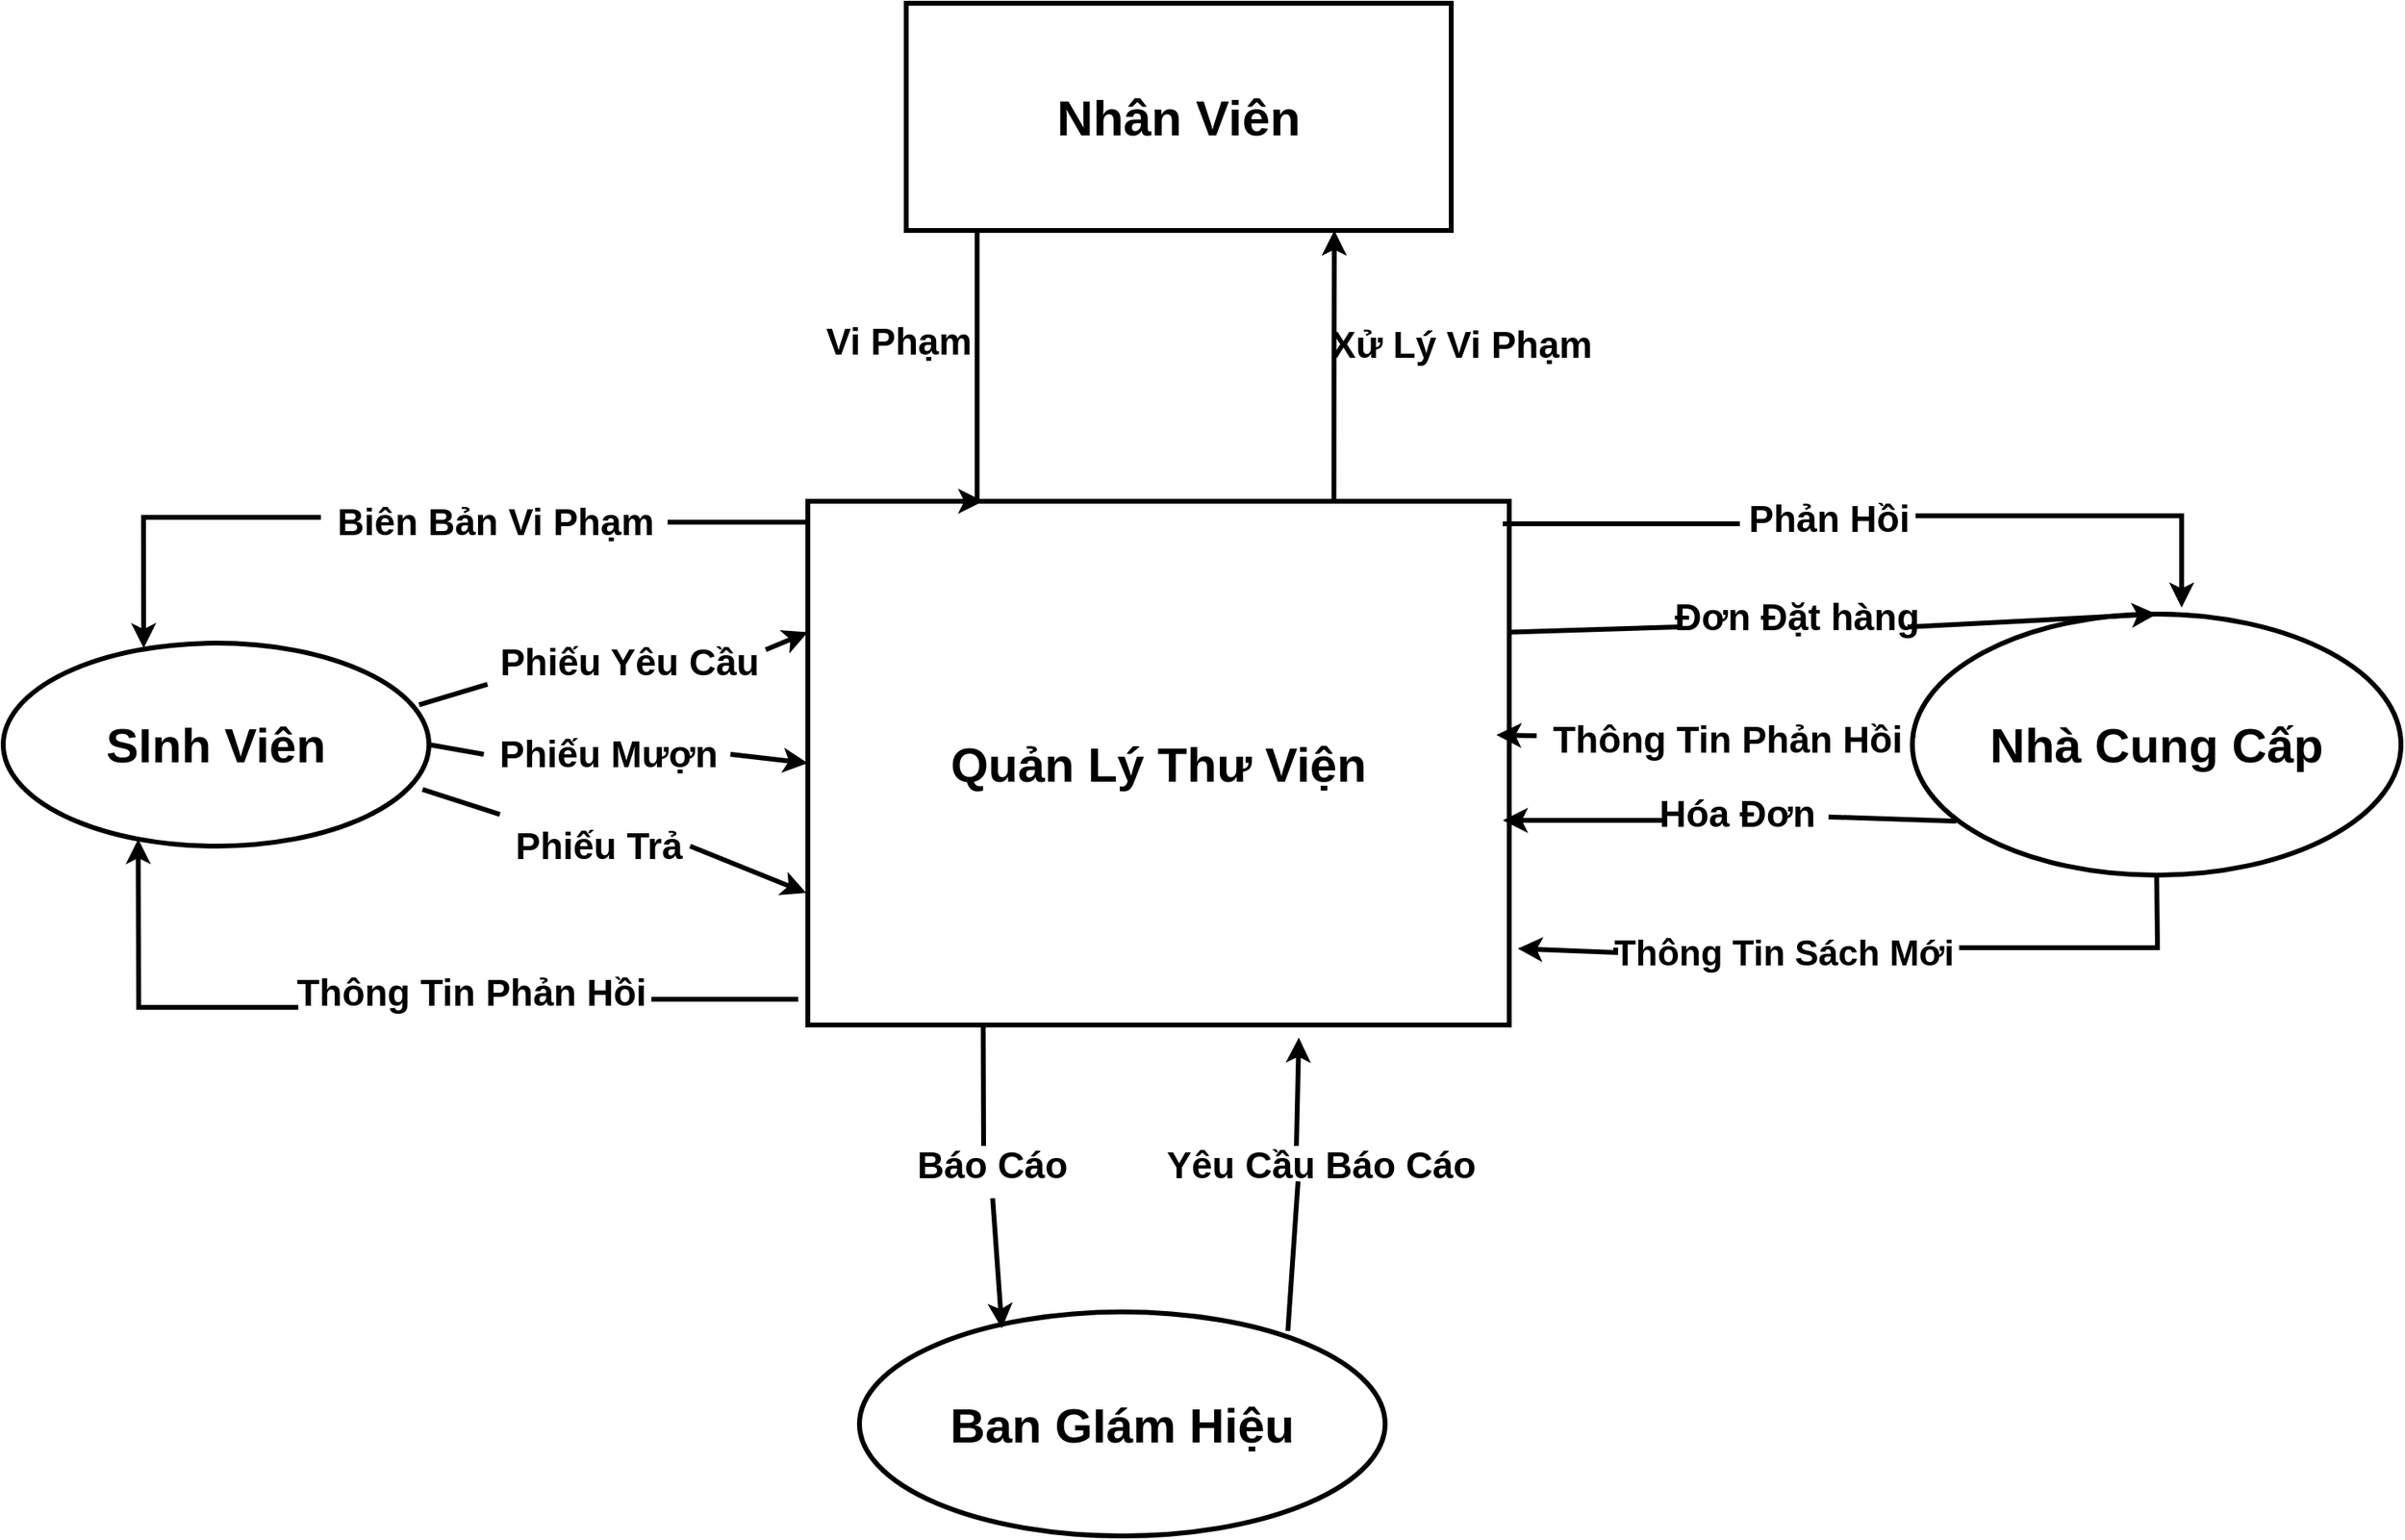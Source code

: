 <mxfile version="20.8.21" type="github">
  <diagram name="Trang-1" id="iTkCjZ6pby2LIXMSkNtQ">
    <mxGraphModel dx="2100" dy="1082" grid="0" gridSize="10" guides="1" tooltips="1" connect="1" arrows="1" fold="1" page="1" pageScale="1" pageWidth="827" pageHeight="1169" math="0" shadow="0">
      <root>
        <mxCell id="0" />
        <mxCell id="1" parent="0" />
        <mxCell id="XZiMIYnPhVow6Gjofia4-8" style="edgeStyle=orthogonalEdgeStyle;rounded=0;orthogonalLoop=1;jettySize=auto;html=1;exitX=0.75;exitY=0;exitDx=0;exitDy=0;entryX=0.75;entryY=1;entryDx=0;entryDy=0;fontSize=21;strokeWidth=3;" parent="1" source="XZiMIYnPhVow6Gjofia4-1" edge="1">
          <mxGeometry relative="1" as="geometry">
            <mxPoint x="920.5" y="218" as="targetPoint" />
          </mxGeometry>
        </mxCell>
        <mxCell id="XZiMIYnPhVow6Gjofia4-1" value="&lt;b&gt;&lt;font style=&quot;font-size: 30px;&quot;&gt;Quản Lý Thư Viện&lt;/font&gt;&lt;/b&gt;" style="rounded=0;whiteSpace=wrap;html=1;fontSize=21;strokeWidth=3;" parent="1" vertex="1">
          <mxGeometry x="594" y="386" width="435" height="325" as="geometry" />
        </mxCell>
        <mxCell id="XZiMIYnPhVow6Gjofia4-6" style="edgeStyle=orthogonalEdgeStyle;rounded=0;orthogonalLoop=1;jettySize=auto;html=1;fontSize=21;entryX=0.25;entryY=0;entryDx=0;entryDy=0;strokeWidth=3;" parent="1" target="XZiMIYnPhVow6Gjofia4-1" edge="1">
          <mxGeometry relative="1" as="geometry">
            <mxPoint x="699" y="227" as="sourcePoint" />
            <Array as="points">
              <mxPoint x="699" y="211" />
              <mxPoint x="699" y="211" />
            </Array>
          </mxGeometry>
        </mxCell>
        <mxCell id="XZiMIYnPhVow6Gjofia4-9" value="&lt;font style=&quot;font-size: 30px;&quot;&gt;&lt;b&gt;SInh Viên&lt;/b&gt;&lt;/font&gt;" style="ellipse;whiteSpace=wrap;html=1;fontSize=21;strokeWidth=3;" parent="1" vertex="1">
          <mxGeometry x="95" y="474" width="264" height="126" as="geometry" />
        </mxCell>
        <mxCell id="XZiMIYnPhVow6Gjofia4-10" value="&lt;b&gt;&lt;font style=&quot;font-size: 30px;&quot;&gt;Nhà Cung Cấp&lt;/font&gt;&lt;/b&gt;" style="ellipse;whiteSpace=wrap;html=1;fontSize=21;strokeWidth=3;" parent="1" vertex="1">
          <mxGeometry x="1279" y="456" width="303" height="162" as="geometry" />
        </mxCell>
        <mxCell id="XZiMIYnPhVow6Gjofia4-11" value="&lt;font style=&quot;font-size: 30px;&quot;&gt;&lt;b&gt;Ban GIám Hiệu&lt;/b&gt;&lt;/font&gt;" style="ellipse;whiteSpace=wrap;html=1;fontSize=21;strokeWidth=3;" parent="1" vertex="1">
          <mxGeometry x="626" y="889" width="326" height="139" as="geometry" />
        </mxCell>
        <mxCell id="XZiMIYnPhVow6Gjofia4-14" value="" style="endArrow=classic;html=1;rounded=0;fontSize=21;entryX=0;entryY=0.5;entryDx=0;entryDy=0;exitX=1;exitY=0.5;exitDx=0;exitDy=0;startArrow=none;strokeWidth=3;" parent="1" source="XZiMIYnPhVow6Gjofia4-51" target="XZiMIYnPhVow6Gjofia4-1" edge="1">
          <mxGeometry width="50" height="50" relative="1" as="geometry">
            <mxPoint x="667" y="628" as="sourcePoint" />
            <mxPoint x="717" y="578" as="targetPoint" />
          </mxGeometry>
        </mxCell>
        <mxCell id="XZiMIYnPhVow6Gjofia4-15" value="" style="endArrow=classic;html=1;rounded=0;fontSize=21;exitX=0.977;exitY=0.304;exitDx=0;exitDy=0;exitPerimeter=0;entryX=0;entryY=0.25;entryDx=0;entryDy=0;startArrow=none;strokeWidth=3;" parent="1" source="XZiMIYnPhVow6Gjofia4-48" target="XZiMIYnPhVow6Gjofia4-1" edge="1">
          <mxGeometry width="50" height="50" relative="1" as="geometry">
            <mxPoint x="667" y="628" as="sourcePoint" />
            <mxPoint x="717" y="578" as="targetPoint" />
          </mxGeometry>
        </mxCell>
        <mxCell id="XZiMIYnPhVow6Gjofia4-16" value="" style="endArrow=classic;html=1;rounded=0;fontSize=21;startArrow=none;strokeWidth=3;" parent="1" edge="1">
          <mxGeometry width="50" height="50" relative="1" as="geometry">
            <mxPoint x="521" y="600" as="sourcePoint" />
            <mxPoint x="593" y="629" as="targetPoint" />
          </mxGeometry>
        </mxCell>
        <mxCell id="XZiMIYnPhVow6Gjofia4-17" value="" style="endArrow=classic;html=1;rounded=0;fontSize=21;entryX=0.5;entryY=0;entryDx=0;entryDy=0;startArrow=none;strokeWidth=3;" parent="1" target="XZiMIYnPhVow6Gjofia4-10" edge="1">
          <mxGeometry width="50" height="50" relative="1" as="geometry">
            <mxPoint x="1276" y="464" as="sourcePoint" />
            <mxPoint x="717" y="578" as="targetPoint" />
          </mxGeometry>
        </mxCell>
        <mxCell id="XZiMIYnPhVow6Gjofia4-18" value="" style="endArrow=classic;html=1;rounded=0;fontSize=21;exitX=0.51;exitY=1.011;exitDx=0;exitDy=0;entryX=0.271;entryY=0.073;entryDx=0;entryDy=0;entryPerimeter=0;startArrow=none;exitPerimeter=0;strokeWidth=3;" parent="1" source="XZiMIYnPhVow6Gjofia4-41" target="XZiMIYnPhVow6Gjofia4-11" edge="1">
          <mxGeometry width="50" height="50" relative="1" as="geometry">
            <mxPoint x="667" y="628" as="sourcePoint" />
            <mxPoint x="591" y="848" as="targetPoint" />
          </mxGeometry>
        </mxCell>
        <mxCell id="XZiMIYnPhVow6Gjofia4-19" value="" style="endArrow=classic;html=1;rounded=0;fontSize=21;entryX=0.7;entryY=1.024;entryDx=0;entryDy=0;startArrow=none;entryPerimeter=0;strokeWidth=3;" parent="1" target="XZiMIYnPhVow6Gjofia4-1" edge="1">
          <mxGeometry width="50" height="50" relative="1" as="geometry">
            <mxPoint x="897" y="786" as="sourcePoint" />
            <mxPoint x="717" y="578" as="targetPoint" />
          </mxGeometry>
        </mxCell>
        <mxCell id="XZiMIYnPhVow6Gjofia4-20" value="" style="endArrow=classic;html=1;rounded=0;fontSize=21;startArrow=none;strokeWidth=3;" parent="1" source="XZiMIYnPhVow6Gjofia4-35" edge="1">
          <mxGeometry width="50" height="50" relative="1" as="geometry">
            <mxPoint x="1279" y="531" as="sourcePoint" />
            <mxPoint x="1021" y="531" as="targetPoint" />
          </mxGeometry>
        </mxCell>
        <mxCell id="XZiMIYnPhVow6Gjofia4-21" value="" style="endArrow=classic;html=1;rounded=0;fontSize=21;startArrow=none;strokeWidth=3;" parent="1" edge="1">
          <mxGeometry width="50" height="50" relative="1" as="geometry">
            <mxPoint x="1127" y="584" as="sourcePoint" />
            <mxPoint x="1025" y="584" as="targetPoint" />
            <Array as="points" />
          </mxGeometry>
        </mxCell>
        <mxCell id="XZiMIYnPhVow6Gjofia4-22" value="" style="endArrow=classic;html=1;rounded=0;fontSize=21;entryX=1.012;entryY=0.854;entryDx=0;entryDy=0;startArrow=none;strokeWidth=3;entryPerimeter=0;" parent="1" target="XZiMIYnPhVow6Gjofia4-1" edge="1">
          <mxGeometry width="50" height="50" relative="1" as="geometry">
            <mxPoint x="1095" y="663" as="sourcePoint" />
            <mxPoint x="717" y="578" as="targetPoint" />
            <Array as="points">
              <mxPoint x="1095" y="666" />
            </Array>
          </mxGeometry>
        </mxCell>
        <mxCell id="XZiMIYnPhVow6Gjofia4-24" value="" style="endArrow=classic;html=1;rounded=0;fontSize=21;startArrow=none;strokeWidth=3;" parent="1" edge="1">
          <mxGeometry width="50" height="50" relative="1" as="geometry">
            <mxPoint x="1281" y="395" as="sourcePoint" />
            <mxPoint x="1446" y="452" as="targetPoint" />
            <Array as="points">
              <mxPoint x="1446" y="395" />
            </Array>
          </mxGeometry>
        </mxCell>
        <mxCell id="XZiMIYnPhVow6Gjofia4-25" value="" style="endArrow=classic;html=1;rounded=0;fontSize=21;entryX=0.33;entryY=0.025;entryDx=0;entryDy=0;entryPerimeter=0;startArrow=none;strokeWidth=3;" parent="1" target="XZiMIYnPhVow6Gjofia4-9" edge="1">
          <mxGeometry width="50" height="50" relative="1" as="geometry">
            <mxPoint x="292" y="396" as="sourcePoint" />
            <mxPoint x="231" y="373" as="targetPoint" />
            <Array as="points">
              <mxPoint x="234" y="396" />
              <mxPoint x="182" y="396" />
            </Array>
          </mxGeometry>
        </mxCell>
        <mxCell id="XZiMIYnPhVow6Gjofia4-26" value="" style="endArrow=classic;html=1;rounded=0;fontSize=21;entryX=0.317;entryY=0.965;entryDx=0;entryDy=0;entryPerimeter=0;startArrow=none;strokeWidth=3;" parent="1" target="XZiMIYnPhVow6Gjofia4-9" edge="1">
          <mxGeometry width="50" height="50" relative="1" as="geometry">
            <mxPoint x="278" y="700" as="sourcePoint" />
            <mxPoint x="108" y="701" as="targetPoint" />
            <Array as="points">
              <mxPoint x="179" y="700" />
            </Array>
          </mxGeometry>
        </mxCell>
        <mxCell id="XZiMIYnPhVow6Gjofia4-27" value="Xử Lý Vi Phạm" style="text;html=1;align=center;verticalAlign=middle;resizable=0;points=[];autosize=1;strokeColor=none;fillColor=none;fontSize=23;strokeWidth=3;fontStyle=1" parent="1" vertex="1">
          <mxGeometry x="909" y="269" width="180" height="40" as="geometry" />
        </mxCell>
        <mxCell id="XZiMIYnPhVow6Gjofia4-29" value="Vi Phạm" style="text;html=1;align=center;verticalAlign=middle;resizable=0;points=[];autosize=1;strokeColor=none;fillColor=none;fontSize=23;strokeWidth=3;fontStyle=1" parent="1" vertex="1">
          <mxGeometry x="596" y="267" width="108" height="40" as="geometry" />
        </mxCell>
        <mxCell id="XZiMIYnPhVow6Gjofia4-34" value="" style="endArrow=none;html=1;rounded=0;fontSize=21;exitX=0.09;exitY=0.793;exitDx=0;exitDy=0;exitPerimeter=0;strokeWidth=3;" parent="1" source="XZiMIYnPhVow6Gjofia4-10" target="XZiMIYnPhVow6Gjofia4-33" edge="1">
          <mxGeometry width="50" height="50" relative="1" as="geometry">
            <mxPoint x="1306" y="584" as="sourcePoint" />
            <mxPoint x="1025" y="584" as="targetPoint" />
            <Array as="points" />
          </mxGeometry>
        </mxCell>
        <mxCell id="XZiMIYnPhVow6Gjofia4-33" value="Hóa Đơn" style="text;html=1;align=center;verticalAlign=middle;resizable=0;points=[];autosize=1;strokeColor=none;fillColor=none;fontSize=23;strokeWidth=3;fontStyle=1" parent="1" vertex="1">
          <mxGeometry x="1112" y="560" width="115" height="40" as="geometry" />
        </mxCell>
        <mxCell id="XZiMIYnPhVow6Gjofia4-36" value="" style="endArrow=none;html=1;rounded=0;fontSize=21;strokeWidth=3;" parent="1" target="XZiMIYnPhVow6Gjofia4-35" edge="1">
          <mxGeometry width="50" height="50" relative="1" as="geometry">
            <mxPoint x="1279" y="531" as="sourcePoint" />
            <mxPoint x="1021" y="531" as="targetPoint" />
          </mxGeometry>
        </mxCell>
        <mxCell id="XZiMIYnPhVow6Gjofia4-35" value="Thông Tin Phản Hồi" style="text;html=1;align=center;verticalAlign=middle;resizable=0;points=[];autosize=1;strokeColor=none;fillColor=none;fontSize=23;strokeWidth=3;fontStyle=1" parent="1" vertex="1">
          <mxGeometry x="1046" y="514" width="235" height="40" as="geometry" />
        </mxCell>
        <mxCell id="XZiMIYnPhVow6Gjofia4-37" value="" style="endArrow=none;html=1;rounded=0;fontSize=21;exitX=0.5;exitY=1;exitDx=0;exitDy=0;strokeWidth=3;" parent="1" source="XZiMIYnPhVow6Gjofia4-10" edge="1">
          <mxGeometry width="50" height="50" relative="1" as="geometry">
            <mxPoint x="1323" y="594" as="sourcePoint" />
            <mxPoint x="1308" y="663" as="targetPoint" />
            <Array as="points">
              <mxPoint x="1431" y="663" />
            </Array>
          </mxGeometry>
        </mxCell>
        <mxCell id="XZiMIYnPhVow6Gjofia4-32" value="&lt;font style=&quot;font-size: 22px;&quot;&gt;&lt;b&gt;Thông Tin Sách Mới&lt;/b&gt;&lt;/font&gt;" style="text;html=1;align=center;verticalAlign=middle;resizable=0;points=[];autosize=1;strokeColor=none;fillColor=none;fontSize=26;strokeWidth=3;" parent="1" vertex="1">
          <mxGeometry x="1084" y="643" width="229" height="43" as="geometry" />
        </mxCell>
        <mxCell id="XZiMIYnPhVow6Gjofia4-38" value="" style="endArrow=none;html=1;rounded=0;fontSize=21;strokeWidth=3;" parent="1" edge="1">
          <mxGeometry width="50" height="50" relative="1" as="geometry">
            <mxPoint x="1025" y="400" as="sourcePoint" />
            <mxPoint x="1172" y="400" as="targetPoint" />
            <Array as="points" />
          </mxGeometry>
        </mxCell>
        <mxCell id="XZiMIYnPhVow6Gjofia4-31" value="&lt;font style=&quot;font-size: 23px;&quot;&gt;&lt;b&gt;Phản Hồi&lt;/b&gt;&lt;/font&gt;" style="text;html=1;align=center;verticalAlign=middle;resizable=0;points=[];autosize=1;strokeColor=none;fillColor=none;fontSize=21;strokeWidth=3;" parent="1" vertex="1">
          <mxGeometry x="1168" y="377" width="118" height="40" as="geometry" />
        </mxCell>
        <mxCell id="XZiMIYnPhVow6Gjofia4-40" value="" style="endArrow=none;html=1;rounded=0;fontSize=21;exitX=1;exitY=0.25;exitDx=0;exitDy=0;strokeWidth=3;" parent="1" source="XZiMIYnPhVow6Gjofia4-1" edge="1">
          <mxGeometry width="50" height="50" relative="1" as="geometry">
            <mxPoint x="1029" y="464" as="sourcePoint" />
            <mxPoint x="1134" y="464" as="targetPoint" />
          </mxGeometry>
        </mxCell>
        <mxCell id="XZiMIYnPhVow6Gjofia4-39" value="&lt;font style=&quot;font-size: 23px;&quot;&gt;&lt;b&gt;Đơn Đặt hàng&lt;/b&gt;&lt;/font&gt;" style="text;html=1;align=center;verticalAlign=middle;resizable=0;points=[];autosize=1;strokeColor=none;fillColor=none;fontSize=21;strokeWidth=3;" parent="1" vertex="1">
          <mxGeometry x="1122" y="438" width="170" height="40" as="geometry" />
        </mxCell>
        <mxCell id="XZiMIYnPhVow6Gjofia4-42" value="" style="endArrow=none;html=1;rounded=0;fontSize=21;exitX=0.25;exitY=1;exitDx=0;exitDy=0;strokeWidth=3;" parent="1" source="XZiMIYnPhVow6Gjofia4-1" edge="1">
          <mxGeometry width="50" height="50" relative="1" as="geometry">
            <mxPoint x="699" y="711" as="sourcePoint" />
            <mxPoint x="703" y="786" as="targetPoint" />
          </mxGeometry>
        </mxCell>
        <mxCell id="XZiMIYnPhVow6Gjofia4-41" value="Báo Cáo" style="text;html=1;align=center;verticalAlign=middle;resizable=0;points=[];autosize=1;strokeColor=none;fillColor=none;fontSize=23;strokeWidth=3;fontStyle=1" parent="1" vertex="1">
          <mxGeometry x="652" y="778" width="111" height="40" as="geometry" />
        </mxCell>
        <mxCell id="XZiMIYnPhVow6Gjofia4-44" value="" style="endArrow=none;html=1;rounded=0;fontSize=21;exitX=0.815;exitY=0.085;exitDx=0;exitDy=0;exitPerimeter=0;strokeWidth=3;" parent="1" source="XZiMIYnPhVow6Gjofia4-11" edge="1">
          <mxGeometry width="50" height="50" relative="1" as="geometry">
            <mxPoint x="863" y="892" as="sourcePoint" />
            <mxPoint x="898" y="808" as="targetPoint" />
            <Array as="points" />
          </mxGeometry>
        </mxCell>
        <mxCell id="XZiMIYnPhVow6Gjofia4-43" value="Yêu Cầu Báo Cáo" style="text;html=1;align=center;verticalAlign=middle;resizable=0;points=[];autosize=1;strokeColor=none;fillColor=none;fontSize=23;strokeWidth=3;fontStyle=1" parent="1" vertex="1">
          <mxGeometry x="807" y="778" width="210" height="40" as="geometry" />
        </mxCell>
        <mxCell id="XZiMIYnPhVow6Gjofia4-45" value="" style="endArrow=none;html=1;rounded=0;fontSize=21;strokeWidth=3;" parent="1" target="XZiMIYnPhVow6Gjofia4-30" edge="1">
          <mxGeometry width="50" height="50" relative="1" as="geometry">
            <mxPoint x="593" y="399" as="sourcePoint" />
            <mxPoint x="228" y="477" as="targetPoint" />
            <Array as="points" />
          </mxGeometry>
        </mxCell>
        <mxCell id="XZiMIYnPhVow6Gjofia4-30" value="&lt;font style=&quot;font-size: 23px;&quot;&gt;&lt;b&gt;Biên Bản Vi Phạm&lt;/b&gt;&lt;/font&gt;" style="text;html=1;align=center;verticalAlign=middle;resizable=0;points=[];autosize=1;strokeColor=none;fillColor=none;fontSize=21;strokeWidth=3;" parent="1" vertex="1">
          <mxGeometry x="293" y="379" width="214" height="40" as="geometry" />
        </mxCell>
        <mxCell id="XZiMIYnPhVow6Gjofia4-47" value="" style="endArrow=none;html=1;rounded=0;fontSize=21;strokeWidth=3;" parent="1" edge="1">
          <mxGeometry width="50" height="50" relative="1" as="geometry">
            <mxPoint x="588" y="695" as="sourcePoint" />
            <mxPoint x="497" y="695" as="targetPoint" />
            <Array as="points" />
          </mxGeometry>
        </mxCell>
        <mxCell id="XZiMIYnPhVow6Gjofia4-46" value="&lt;font style=&quot;font-size: 23px;&quot;&gt;&lt;b&gt;Thông Tin Phản Hồi&lt;/b&gt;&lt;/font&gt;" style="text;html=1;align=center;verticalAlign=middle;resizable=0;points=[];autosize=1;strokeColor=none;fillColor=none;fontSize=21;strokeWidth=3;" parent="1" vertex="1">
          <mxGeometry x="267" y="671" width="235" height="40" as="geometry" />
        </mxCell>
        <mxCell id="XZiMIYnPhVow6Gjofia4-49" value="" style="endArrow=none;html=1;rounded=0;fontSize=21;exitX=0.977;exitY=0.304;exitDx=0;exitDy=0;exitPerimeter=0;entryX=0.013;entryY=0.838;entryDx=0;entryDy=0;entryPerimeter=0;strokeWidth=3;" parent="1" source="XZiMIYnPhVow6Gjofia4-9" target="XZiMIYnPhVow6Gjofia4-48" edge="1">
          <mxGeometry width="50" height="50" relative="1" as="geometry">
            <mxPoint x="399" y="512" as="sourcePoint" />
            <mxPoint x="589" y="464" as="targetPoint" />
          </mxGeometry>
        </mxCell>
        <mxCell id="XZiMIYnPhVow6Gjofia4-48" value="Phiếu Yêu Cầu" style="text;html=1;align=center;verticalAlign=middle;resizable=0;points=[];autosize=1;strokeColor=none;fillColor=none;fontSize=23;strokeWidth=3;fontStyle=1" parent="1" vertex="1">
          <mxGeometry x="393" y="466" width="179" height="40" as="geometry" />
        </mxCell>
        <mxCell id="XZiMIYnPhVow6Gjofia4-52" value="" style="endArrow=none;html=1;rounded=0;fontSize=21;entryX=0;entryY=0.5;entryDx=0;entryDy=0;exitX=1;exitY=0.5;exitDx=0;exitDy=0;strokeWidth=3;" parent="1" source="XZiMIYnPhVow6Gjofia4-9" target="XZiMIYnPhVow6Gjofia4-51" edge="1">
          <mxGeometry width="50" height="50" relative="1" as="geometry">
            <mxPoint x="359" y="537" as="sourcePoint" />
            <mxPoint x="589" y="546" as="targetPoint" />
          </mxGeometry>
        </mxCell>
        <mxCell id="XZiMIYnPhVow6Gjofia4-51" value="&lt;font style=&quot;font-size: 23px;&quot;&gt;&lt;b&gt;Phiếu Mượn&lt;/b&gt;&lt;/font&gt;" style="text;html=1;align=center;verticalAlign=middle;resizable=0;points=[];autosize=1;strokeColor=none;fillColor=none;fontSize=21;strokeWidth=3;" parent="1" vertex="1">
          <mxGeometry x="393" y="523" width="153" height="40" as="geometry" />
        </mxCell>
        <mxCell id="XZiMIYnPhVow6Gjofia4-55" value="" style="endArrow=none;html=1;rounded=0;fontSize=21;exitX=0.985;exitY=0.721;exitDx=0;exitDy=0;exitPerimeter=0;strokeWidth=3;" parent="1" source="XZiMIYnPhVow6Gjofia4-9" target="XZiMIYnPhVow6Gjofia4-54" edge="1">
          <mxGeometry width="50" height="50" relative="1" as="geometry">
            <mxPoint x="355" y="565" as="sourcePoint" />
            <mxPoint x="593" y="629" as="targetPoint" />
          </mxGeometry>
        </mxCell>
        <mxCell id="XZiMIYnPhVow6Gjofia4-54" value="Phiếu Trả" style="text;html=1;align=center;verticalAlign=middle;resizable=0;points=[];autosize=1;strokeColor=none;fillColor=none;fontSize=23;strokeWidth=3;fontStyle=1" parent="1" vertex="1">
          <mxGeometry x="403" y="580" width="122" height="40" as="geometry" />
        </mxCell>
        <mxCell id="0LPpix8yFAcqXZGuxvL2-1" value="&lt;b&gt;&lt;font style=&quot;font-size: 31px;&quot;&gt;Nhân Viên&lt;/font&gt;&lt;/b&gt;" style="rounded=0;whiteSpace=wrap;html=1;strokeWidth=3;fontSize=28;" vertex="1" parent="1">
          <mxGeometry x="655" y="77" width="338" height="141" as="geometry" />
        </mxCell>
      </root>
    </mxGraphModel>
  </diagram>
</mxfile>
